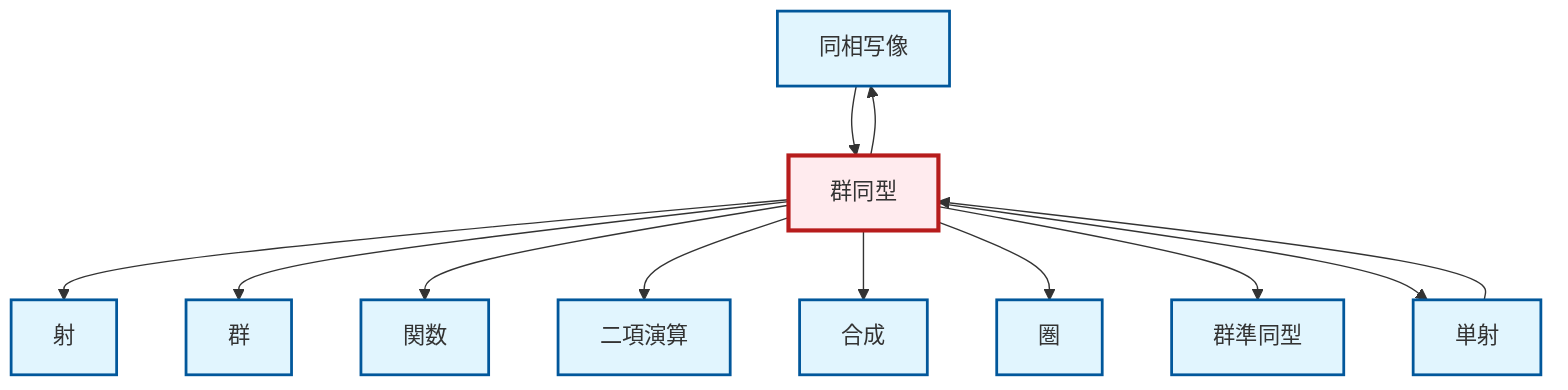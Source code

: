 graph TD
    classDef definition fill:#e1f5fe,stroke:#01579b,stroke-width:2px
    classDef theorem fill:#f3e5f5,stroke:#4a148c,stroke-width:2px
    classDef axiom fill:#fff3e0,stroke:#e65100,stroke-width:2px
    classDef example fill:#e8f5e9,stroke:#1b5e20,stroke-width:2px
    classDef current fill:#ffebee,stroke:#b71c1c,stroke-width:3px
    def-composition["合成"]:::definition
    def-binary-operation["二項演算"]:::definition
    def-homeomorphism["同相写像"]:::definition
    def-morphism["射"]:::definition
    def-monomorphism["単射"]:::definition
    def-function["関数"]:::definition
    def-homomorphism["群準同型"]:::definition
    def-category["圏"]:::definition
    def-isomorphism["群同型"]:::definition
    def-group["群"]:::definition
    def-isomorphism --> def-morphism
    def-homeomorphism --> def-isomorphism
    def-isomorphism --> def-group
    def-isomorphism --> def-function
    def-isomorphism --> def-homeomorphism
    def-isomorphism --> def-binary-operation
    def-isomorphism --> def-composition
    def-monomorphism --> def-isomorphism
    def-isomorphism --> def-category
    def-isomorphism --> def-homomorphism
    def-isomorphism --> def-monomorphism
    class def-isomorphism current